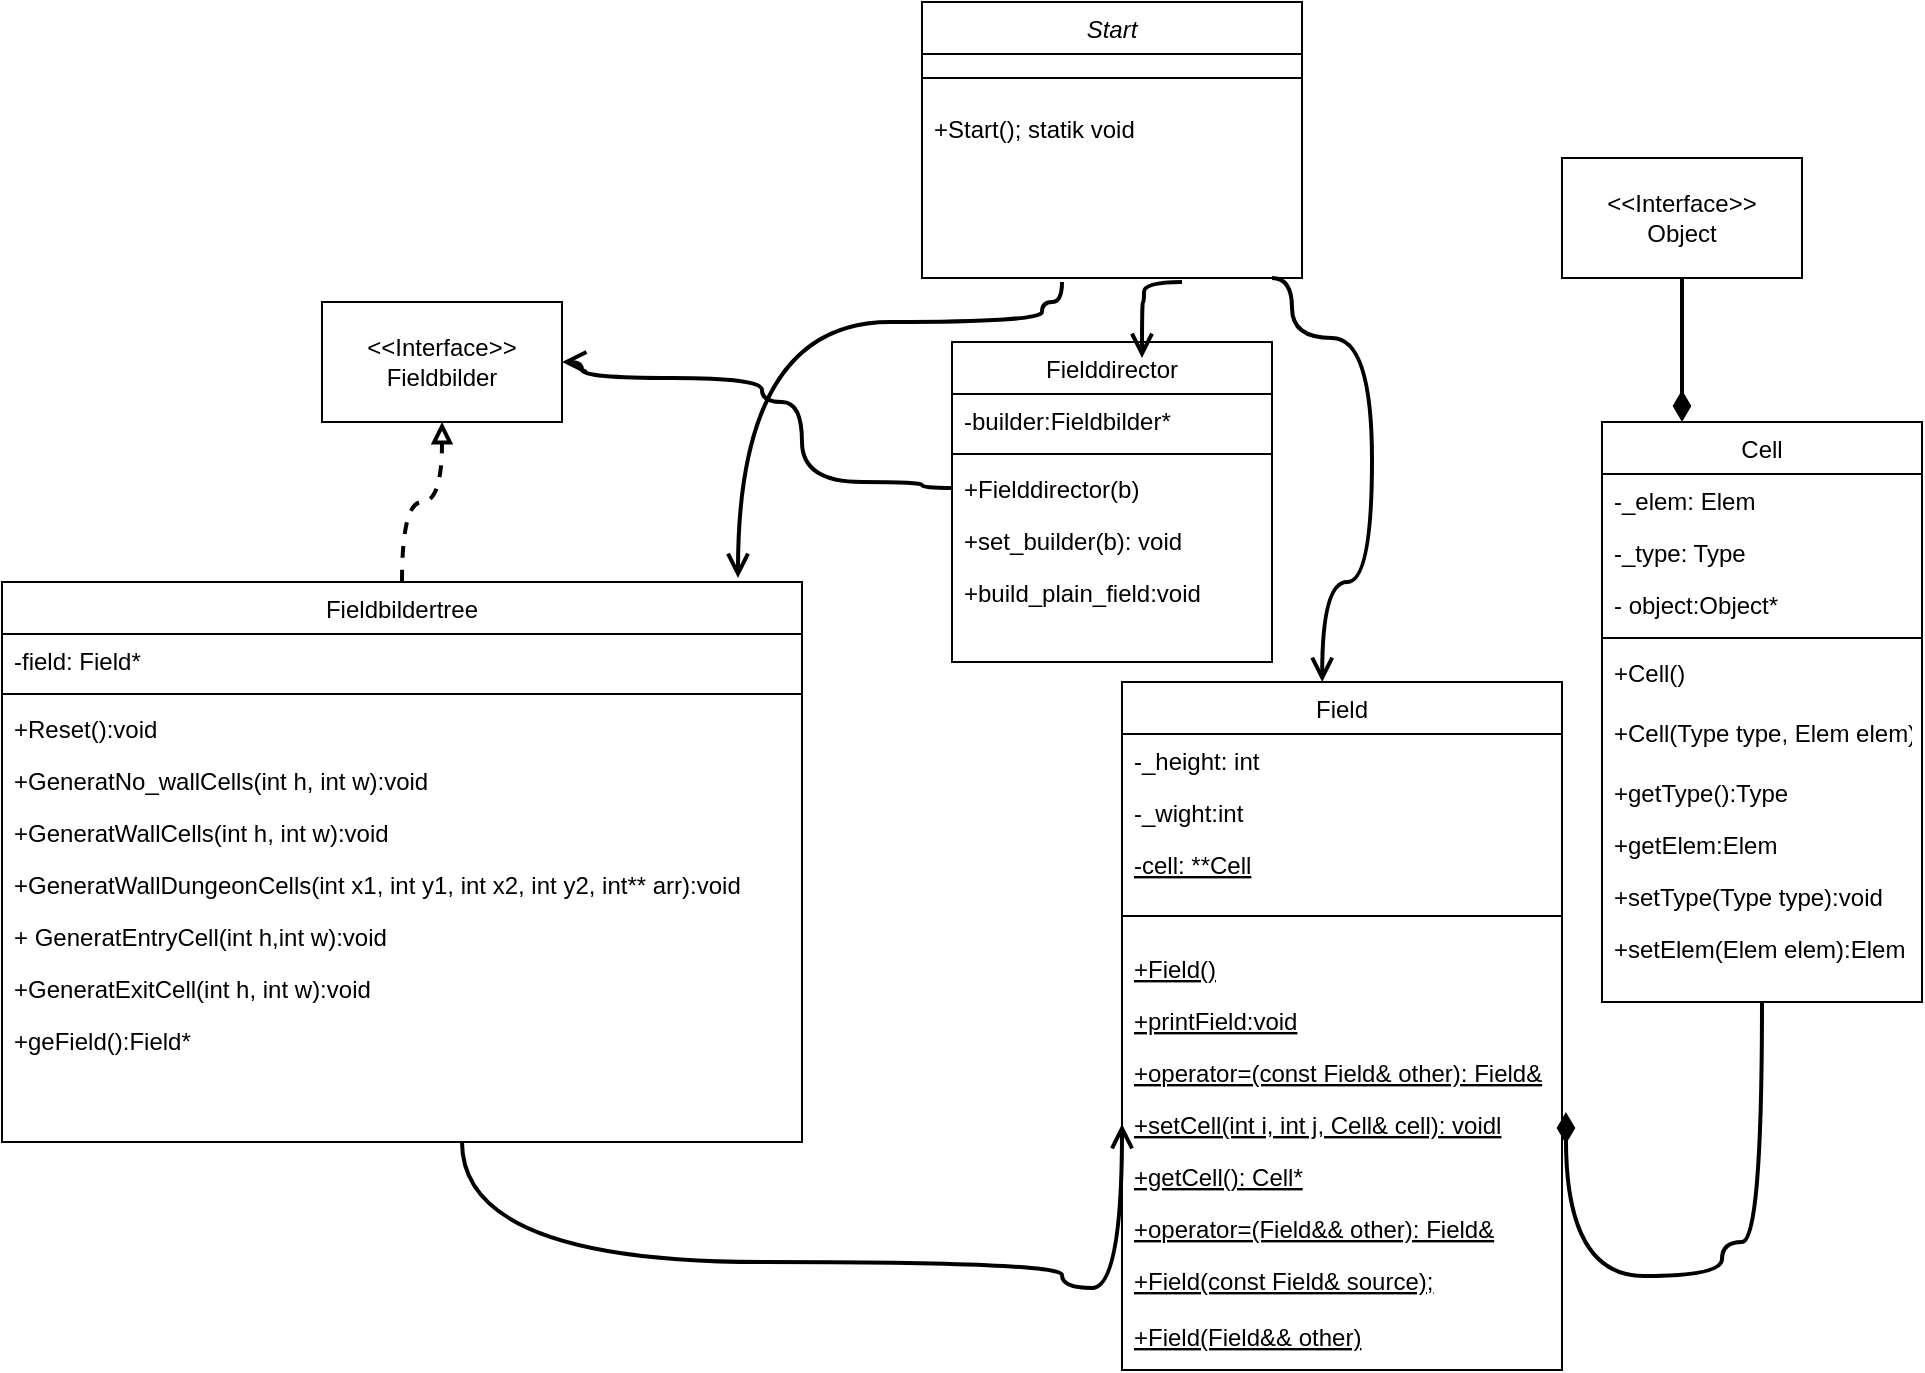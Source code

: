 <mxfile version="15.4.0" type="device"><diagram id="C5RBs43oDa-KdzZeNtuy" name="Page-1"><mxGraphModel dx="2239" dy="1849" grid="1" gridSize="10" guides="1" tooltips="1" connect="1" arrows="1" fold="1" page="1" pageScale="1" pageWidth="827" pageHeight="1169" math="0" shadow="0"><root><mxCell id="WIyWlLk6GJQsqaUBKTNV-0"/><mxCell id="WIyWlLk6GJQsqaUBKTNV-1" parent="WIyWlLk6GJQsqaUBKTNV-0"/><mxCell id="zkfFHV4jXpPFQw0GAbJ--0" value="Start" style="swimlane;fontStyle=2;align=center;verticalAlign=top;childLayout=stackLayout;horizontal=1;startSize=26;horizontalStack=0;resizeParent=1;resizeLast=0;collapsible=1;marginBottom=0;rounded=0;shadow=0;strokeWidth=1;" parent="WIyWlLk6GJQsqaUBKTNV-1" vertex="1"><mxGeometry x="270" y="-220" width="190" height="138" as="geometry"><mxRectangle x="230" y="140" width="160" height="26" as="alternateBounds"/></mxGeometry></mxCell><mxCell id="zkfFHV4jXpPFQw0GAbJ--4" value="" style="line;html=1;strokeWidth=1;align=left;verticalAlign=middle;spacingTop=-1;spacingLeft=3;spacingRight=3;rotatable=0;labelPosition=right;points=[];portConstraint=eastwest;" parent="zkfFHV4jXpPFQw0GAbJ--0" vertex="1"><mxGeometry y="26" width="190" height="24" as="geometry"/></mxCell><mxCell id="zkfFHV4jXpPFQw0GAbJ--5" value="+Start(); statik void" style="text;align=left;verticalAlign=top;spacingLeft=4;spacingRight=4;overflow=hidden;rotatable=0;points=[[0,0.5],[1,0.5]];portConstraint=eastwest;" parent="zkfFHV4jXpPFQw0GAbJ--0" vertex="1"><mxGeometry y="50" width="190" height="26" as="geometry"/></mxCell><mxCell id="zkfFHV4jXpPFQw0GAbJ--6" value="Field" style="swimlane;fontStyle=0;align=center;verticalAlign=top;childLayout=stackLayout;horizontal=1;startSize=26;horizontalStack=0;resizeParent=1;resizeLast=0;collapsible=1;marginBottom=0;rounded=0;shadow=0;strokeWidth=1;" parent="WIyWlLk6GJQsqaUBKTNV-1" vertex="1"><mxGeometry x="370" y="120" width="220" height="344" as="geometry"><mxRectangle x="130" y="380" width="160" height="26" as="alternateBounds"/></mxGeometry></mxCell><mxCell id="zkfFHV4jXpPFQw0GAbJ--7" value="-_height: int" style="text;align=left;verticalAlign=top;spacingLeft=4;spacingRight=4;overflow=hidden;rotatable=0;points=[[0,0.5],[1,0.5]];portConstraint=eastwest;" parent="zkfFHV4jXpPFQw0GAbJ--6" vertex="1"><mxGeometry y="26" width="220" height="26" as="geometry"/></mxCell><mxCell id="zkfFHV4jXpPFQw0GAbJ--8" value="-_wight:int" style="text;align=left;verticalAlign=top;spacingLeft=4;spacingRight=4;overflow=hidden;rotatable=0;points=[[0,0.5],[1,0.5]];portConstraint=eastwest;rounded=0;shadow=0;html=0;" parent="zkfFHV4jXpPFQw0GAbJ--6" vertex="1"><mxGeometry y="52" width="220" height="26" as="geometry"/></mxCell><mxCell id="gEGEtqKIgYYCQxvuUmFk-0" value="-cell: **Cell" style="text;align=left;verticalAlign=top;spacingLeft=4;spacingRight=4;overflow=hidden;rotatable=0;points=[[0,0.5],[1,0.5]];portConstraint=eastwest;fontStyle=4" parent="zkfFHV4jXpPFQw0GAbJ--6" vertex="1"><mxGeometry y="78" width="220" height="26" as="geometry"/></mxCell><mxCell id="zkfFHV4jXpPFQw0GAbJ--9" value="" style="line;html=1;strokeWidth=1;align=left;verticalAlign=middle;spacingTop=-1;spacingLeft=3;spacingRight=3;rotatable=0;labelPosition=right;points=[];portConstraint=eastwest;" parent="zkfFHV4jXpPFQw0GAbJ--6" vertex="1"><mxGeometry y="104" width="220" height="26" as="geometry"/></mxCell><mxCell id="a5Cti9bT5SXYrr329_ck-11" value="+Field()" style="text;align=left;verticalAlign=top;spacingLeft=4;spacingRight=4;overflow=hidden;rotatable=0;points=[[0,0.5],[1,0.5]];portConstraint=eastwest;fontStyle=4" parent="zkfFHV4jXpPFQw0GAbJ--6" vertex="1"><mxGeometry y="130" width="220" height="26" as="geometry"/></mxCell><mxCell id="a5Cti9bT5SXYrr329_ck-12" value="+printField:void" style="text;align=left;verticalAlign=top;spacingLeft=4;spacingRight=4;overflow=hidden;rotatable=0;points=[[0,0.5],[1,0.5]];portConstraint=eastwest;fontStyle=4" parent="zkfFHV4jXpPFQw0GAbJ--6" vertex="1"><mxGeometry y="156" width="220" height="26" as="geometry"/></mxCell><mxCell id="a5Cti9bT5SXYrr329_ck-13" value="+operator=(const Field&amp; other): Field&amp;" style="text;align=left;verticalAlign=top;spacingLeft=4;spacingRight=4;overflow=hidden;rotatable=0;points=[[0,0.5],[1,0.5]];portConstraint=eastwest;fontStyle=4" parent="zkfFHV4jXpPFQw0GAbJ--6" vertex="1"><mxGeometry y="182" width="220" height="26" as="geometry"/></mxCell><mxCell id="a5Cti9bT5SXYrr329_ck-14" value="+setCell(int i, int j, Cell&amp; cell): voidl" style="text;align=left;verticalAlign=top;spacingLeft=4;spacingRight=4;overflow=hidden;rotatable=0;points=[[0,0.5],[1,0.5]];portConstraint=eastwest;fontStyle=4" parent="zkfFHV4jXpPFQw0GAbJ--6" vertex="1"><mxGeometry y="208" width="220" height="26" as="geometry"/></mxCell><mxCell id="a5Cti9bT5SXYrr329_ck-15" value="+getCell(): Cell*" style="text;align=left;verticalAlign=top;spacingLeft=4;spacingRight=4;overflow=hidden;rotatable=0;points=[[0,0.5],[1,0.5]];portConstraint=eastwest;fontStyle=4" parent="zkfFHV4jXpPFQw0GAbJ--6" vertex="1"><mxGeometry y="234" width="220" height="26" as="geometry"/></mxCell><mxCell id="iOEsKbxTPOZEK-jLvN3--0" value="+operator=(Field&amp;&amp; other): Field&amp;" style="text;align=left;verticalAlign=top;spacingLeft=4;spacingRight=4;overflow=hidden;rotatable=0;points=[[0,0.5],[1,0.5]];portConstraint=eastwest;fontStyle=4" vertex="1" parent="zkfFHV4jXpPFQw0GAbJ--6"><mxGeometry y="260" width="220" height="26" as="geometry"/></mxCell><mxCell id="iOEsKbxTPOZEK-jLvN3--1" value="+Field(const Field&amp; source);" style="text;align=left;verticalAlign=top;spacingLeft=4;spacingRight=4;overflow=hidden;rotatable=0;points=[[0,0.5],[1,0.5]];portConstraint=eastwest;fontStyle=4" vertex="1" parent="zkfFHV4jXpPFQw0GAbJ--6"><mxGeometry y="286" width="220" height="28" as="geometry"/></mxCell><mxCell id="iOEsKbxTPOZEK-jLvN3--2" value="+Field(Field&amp;&amp; other)" style="text;align=left;verticalAlign=top;spacingLeft=4;spacingRight=4;overflow=hidden;rotatable=0;points=[[0,0.5],[1,0.5]];portConstraint=eastwest;fontStyle=4" vertex="1" parent="zkfFHV4jXpPFQw0GAbJ--6"><mxGeometry y="314" width="220" height="26" as="geometry"/></mxCell><mxCell id="zkfFHV4jXpPFQw0GAbJ--13" value="Fieldbildertree" style="swimlane;fontStyle=0;align=center;verticalAlign=top;childLayout=stackLayout;horizontal=1;startSize=26;horizontalStack=0;resizeParent=1;resizeLast=0;collapsible=1;marginBottom=0;rounded=0;shadow=0;strokeWidth=1;" parent="WIyWlLk6GJQsqaUBKTNV-1" vertex="1"><mxGeometry x="-190" y="70" width="400" height="280" as="geometry"><mxRectangle x="340" y="380" width="170" height="26" as="alternateBounds"/></mxGeometry></mxCell><mxCell id="zkfFHV4jXpPFQw0GAbJ--14" value="-field: Field*" style="text;align=left;verticalAlign=top;spacingLeft=4;spacingRight=4;overflow=hidden;rotatable=0;points=[[0,0.5],[1,0.5]];portConstraint=eastwest;" parent="zkfFHV4jXpPFQw0GAbJ--13" vertex="1"><mxGeometry y="26" width="400" height="26" as="geometry"/></mxCell><mxCell id="zkfFHV4jXpPFQw0GAbJ--15" value="" style="line;html=1;strokeWidth=1;align=left;verticalAlign=middle;spacingTop=-1;spacingLeft=3;spacingRight=3;rotatable=0;labelPosition=right;points=[];portConstraint=eastwest;" parent="zkfFHV4jXpPFQw0GAbJ--13" vertex="1"><mxGeometry y="52" width="400" height="8" as="geometry"/></mxCell><mxCell id="a5Cti9bT5SXYrr329_ck-4" value="+Reset():void" style="text;align=left;verticalAlign=top;spacingLeft=4;spacingRight=4;overflow=hidden;rotatable=0;points=[[0,0.5],[1,0.5]];portConstraint=eastwest;rounded=0;shadow=0;html=0;" parent="zkfFHV4jXpPFQw0GAbJ--13" vertex="1"><mxGeometry y="60" width="400" height="26" as="geometry"/></mxCell><mxCell id="a5Cti9bT5SXYrr329_ck-5" value="+GeneratNo_wallCells(int h, int w):void" style="text;align=left;verticalAlign=top;spacingLeft=4;spacingRight=4;overflow=hidden;rotatable=0;points=[[0,0.5],[1,0.5]];portConstraint=eastwest;rounded=0;shadow=0;html=0;" parent="zkfFHV4jXpPFQw0GAbJ--13" vertex="1"><mxGeometry y="86" width="400" height="26" as="geometry"/></mxCell><mxCell id="a5Cti9bT5SXYrr329_ck-8" value="+GeneratWallCells(int h, int w):void" style="text;align=left;verticalAlign=top;spacingLeft=4;spacingRight=4;overflow=hidden;rotatable=0;points=[[0,0.5],[1,0.5]];portConstraint=eastwest;rounded=0;shadow=0;html=0;" parent="zkfFHV4jXpPFQw0GAbJ--13" vertex="1"><mxGeometry y="112" width="400" height="26" as="geometry"/></mxCell><mxCell id="a5Cti9bT5SXYrr329_ck-7" value="+GeneratWallDungeonCells(int x1, int y1, int x2, int y2, int** arr):void" style="text;align=left;verticalAlign=top;spacingLeft=4;spacingRight=4;overflow=hidden;rotatable=0;points=[[0,0.5],[1,0.5]];portConstraint=eastwest;rounded=0;shadow=0;html=0;" parent="zkfFHV4jXpPFQw0GAbJ--13" vertex="1"><mxGeometry y="138" width="400" height="26" as="geometry"/></mxCell><mxCell id="a5Cti9bT5SXYrr329_ck-6" value="+ GeneratEntryCell(int h,int w):void" style="text;align=left;verticalAlign=top;spacingLeft=4;spacingRight=4;overflow=hidden;rotatable=0;points=[[0,0.5],[1,0.5]];portConstraint=eastwest;rounded=0;shadow=0;html=0;" parent="zkfFHV4jXpPFQw0GAbJ--13" vertex="1"><mxGeometry y="164" width="400" height="26" as="geometry"/></mxCell><mxCell id="a5Cti9bT5SXYrr329_ck-9" value="+GeneratExitCell(int h, int w):void" style="text;align=left;verticalAlign=top;spacingLeft=4;spacingRight=4;overflow=hidden;rotatable=0;points=[[0,0.5],[1,0.5]];portConstraint=eastwest;rounded=0;shadow=0;html=0;" parent="zkfFHV4jXpPFQw0GAbJ--13" vertex="1"><mxGeometry y="190" width="400" height="26" as="geometry"/></mxCell><mxCell id="a5Cti9bT5SXYrr329_ck-10" value="+geField():Field*" style="text;align=left;verticalAlign=top;spacingLeft=4;spacingRight=4;overflow=hidden;rotatable=0;points=[[0,0.5],[1,0.5]];portConstraint=eastwest;rounded=0;shadow=0;html=0;" parent="zkfFHV4jXpPFQw0GAbJ--13" vertex="1"><mxGeometry y="216" width="400" height="26" as="geometry"/></mxCell><mxCell id="zkfFHV4jXpPFQw0GAbJ--17" value="Fielddirector" style="swimlane;fontStyle=0;align=center;verticalAlign=top;childLayout=stackLayout;horizontal=1;startSize=26;horizontalStack=0;resizeParent=1;resizeLast=0;collapsible=1;marginBottom=0;rounded=0;shadow=0;strokeWidth=1;" parent="WIyWlLk6GJQsqaUBKTNV-1" vertex="1"><mxGeometry x="285" y="-50" width="160" height="160" as="geometry"><mxRectangle x="550" y="140" width="160" height="26" as="alternateBounds"/></mxGeometry></mxCell><mxCell id="zkfFHV4jXpPFQw0GAbJ--18" value="-builder:Fieldbilder*" style="text;align=left;verticalAlign=top;spacingLeft=4;spacingRight=4;overflow=hidden;rotatable=0;points=[[0,0.5],[1,0.5]];portConstraint=eastwest;" parent="zkfFHV4jXpPFQw0GAbJ--17" vertex="1"><mxGeometry y="26" width="160" height="26" as="geometry"/></mxCell><mxCell id="zkfFHV4jXpPFQw0GAbJ--23" value="" style="line;html=1;strokeWidth=1;align=left;verticalAlign=middle;spacingTop=-1;spacingLeft=3;spacingRight=3;rotatable=0;labelPosition=right;points=[];portConstraint=eastwest;" parent="zkfFHV4jXpPFQw0GAbJ--17" vertex="1"><mxGeometry y="52" width="160" height="8" as="geometry"/></mxCell><mxCell id="zkfFHV4jXpPFQw0GAbJ--24" value="+Fielddirector(b)" style="text;align=left;verticalAlign=top;spacingLeft=4;spacingRight=4;overflow=hidden;rotatable=0;points=[[0,0.5],[1,0.5]];portConstraint=eastwest;" parent="zkfFHV4jXpPFQw0GAbJ--17" vertex="1"><mxGeometry y="60" width="160" height="26" as="geometry"/></mxCell><mxCell id="zkfFHV4jXpPFQw0GAbJ--25" value="+set_builder(b): void" style="text;align=left;verticalAlign=top;spacingLeft=4;spacingRight=4;overflow=hidden;rotatable=0;points=[[0,0.5],[1,0.5]];portConstraint=eastwest;fontColor=#000000;" parent="zkfFHV4jXpPFQw0GAbJ--17" vertex="1"><mxGeometry y="86" width="160" height="26" as="geometry"/></mxCell><mxCell id="a5Cti9bT5SXYrr329_ck-28" value="+build_plain_field:void" style="text;align=left;verticalAlign=top;spacingLeft=4;spacingRight=4;overflow=hidden;rotatable=0;points=[[0,0.5],[1,0.5]];portConstraint=eastwest;fontColor=#000000;" parent="zkfFHV4jXpPFQw0GAbJ--17" vertex="1"><mxGeometry y="112" width="160" height="26" as="geometry"/></mxCell><mxCell id="a5Cti9bT5SXYrr329_ck-16" value="Cell" style="swimlane;fontStyle=0;align=center;verticalAlign=top;childLayout=stackLayout;horizontal=1;startSize=26;horizontalStack=0;resizeParent=1;resizeLast=0;collapsible=1;marginBottom=0;rounded=0;shadow=0;strokeWidth=1;" parent="WIyWlLk6GJQsqaUBKTNV-1" vertex="1"><mxGeometry x="610" y="-10" width="160" height="290" as="geometry"><mxRectangle x="550" y="140" width="160" height="26" as="alternateBounds"/></mxGeometry></mxCell><mxCell id="a5Cti9bT5SXYrr329_ck-17" value="-_elem: Elem" style="text;align=left;verticalAlign=top;spacingLeft=4;spacingRight=4;overflow=hidden;rotatable=0;points=[[0,0.5],[1,0.5]];portConstraint=eastwest;" parent="a5Cti9bT5SXYrr329_ck-16" vertex="1"><mxGeometry y="26" width="160" height="26" as="geometry"/></mxCell><mxCell id="a5Cti9bT5SXYrr329_ck-18" value="-_type: Type" style="text;align=left;verticalAlign=top;spacingLeft=4;spacingRight=4;overflow=hidden;rotatable=0;points=[[0,0.5],[1,0.5]];portConstraint=eastwest;rounded=0;shadow=0;html=0;" parent="a5Cti9bT5SXYrr329_ck-16" vertex="1"><mxGeometry y="52" width="160" height="26" as="geometry"/></mxCell><mxCell id="a5Cti9bT5SXYrr329_ck-21" value="- object:Object*" style="text;align=left;verticalAlign=top;spacingLeft=4;spacingRight=4;overflow=hidden;rotatable=0;points=[[0,0.5],[1,0.5]];portConstraint=eastwest;rounded=0;shadow=0;html=0;" parent="a5Cti9bT5SXYrr329_ck-16" vertex="1"><mxGeometry y="78" width="160" height="26" as="geometry"/></mxCell><mxCell id="a5Cti9bT5SXYrr329_ck-22" value="" style="line;html=1;strokeWidth=1;align=left;verticalAlign=middle;spacingTop=-1;spacingLeft=3;spacingRight=3;rotatable=0;labelPosition=right;points=[];portConstraint=eastwest;" parent="a5Cti9bT5SXYrr329_ck-16" vertex="1"><mxGeometry y="104" width="160" height="8" as="geometry"/></mxCell><mxCell id="iOEsKbxTPOZEK-jLvN3--3" value="+Cell()" style="text;align=left;verticalAlign=top;spacingLeft=4;spacingRight=4;overflow=hidden;rotatable=0;points=[[0,0.5],[1,0.5]];portConstraint=eastwest;" vertex="1" parent="a5Cti9bT5SXYrr329_ck-16"><mxGeometry y="112" width="160" height="30" as="geometry"/></mxCell><mxCell id="iOEsKbxTPOZEK-jLvN3--4" value="+Cell(Type type, Elem elem);" style="text;align=left;verticalAlign=top;spacingLeft=4;spacingRight=4;overflow=hidden;rotatable=0;points=[[0,0.5],[1,0.5]];portConstraint=eastwest;" vertex="1" parent="a5Cti9bT5SXYrr329_ck-16"><mxGeometry y="142" width="160" height="30" as="geometry"/></mxCell><mxCell id="a5Cti9bT5SXYrr329_ck-23" value="+getType():Type" style="text;align=left;verticalAlign=top;spacingLeft=4;spacingRight=4;overflow=hidden;rotatable=0;points=[[0,0.5],[1,0.5]];portConstraint=eastwest;" parent="a5Cti9bT5SXYrr329_ck-16" vertex="1"><mxGeometry y="172" width="160" height="26" as="geometry"/></mxCell><mxCell id="a5Cti9bT5SXYrr329_ck-25" value="+getElem:Elem" style="text;align=left;verticalAlign=top;spacingLeft=4;spacingRight=4;overflow=hidden;rotatable=0;points=[[0,0.5],[1,0.5]];portConstraint=eastwest;" parent="a5Cti9bT5SXYrr329_ck-16" vertex="1"><mxGeometry y="198" width="160" height="26" as="geometry"/></mxCell><mxCell id="a5Cti9bT5SXYrr329_ck-26" value="+setType(Type type):void" style="text;align=left;verticalAlign=top;spacingLeft=4;spacingRight=4;overflow=hidden;rotatable=0;points=[[0,0.5],[1,0.5]];portConstraint=eastwest;" parent="a5Cti9bT5SXYrr329_ck-16" vertex="1"><mxGeometry y="224" width="160" height="26" as="geometry"/></mxCell><mxCell id="a5Cti9bT5SXYrr329_ck-24" value="+setElem(Elem elem):Elem" style="text;align=left;verticalAlign=top;spacingLeft=4;spacingRight=4;overflow=hidden;rotatable=0;points=[[0,0.5],[1,0.5]];portConstraint=eastwest;" parent="a5Cti9bT5SXYrr329_ck-16" vertex="1"><mxGeometry y="250" width="160" height="30" as="geometry"/></mxCell><mxCell id="gEGEtqKIgYYCQxvuUmFk-32" value="&amp;lt;&amp;lt;Interface&amp;gt;&amp;gt;&lt;br&gt;Object" style="whiteSpace=wrap;html=1;" parent="WIyWlLk6GJQsqaUBKTNV-1" vertex="1"><mxGeometry x="590" y="-142" width="120" height="60" as="geometry"/></mxCell><mxCell id="iOEsKbxTPOZEK-jLvN3--7" value="" style="curved=1;endArrow=open;html=1;rounded=0;edgeStyle=orthogonalEdgeStyle;endFill=0;strokeWidth=2;endSize=8;" edge="1" parent="WIyWlLk6GJQsqaUBKTNV-1"><mxGeometry width="50" height="50" relative="1" as="geometry"><mxPoint x="400" y="-80" as="sourcePoint"/><mxPoint x="380" y="-42" as="targetPoint"/><Array as="points"><mxPoint x="381" y="-80"/><mxPoint x="381" y="-70"/><mxPoint x="380" y="-70"/></Array></mxGeometry></mxCell><mxCell id="iOEsKbxTPOZEK-jLvN3--9" value="" style="curved=1;endArrow=block;html=1;rounded=0;strokeWidth=2;edgeStyle=orthogonalEdgeStyle;exitX=0.5;exitY=0;exitDx=0;exitDy=0;entryX=0.5;entryY=1;entryDx=0;entryDy=0;dashed=1;endFill=0;" edge="1" parent="WIyWlLk6GJQsqaUBKTNV-1" source="zkfFHV4jXpPFQw0GAbJ--13" target="gEGEtqKIgYYCQxvuUmFk-33"><mxGeometry width="50" height="50" relative="1" as="geometry"><mxPoint x="100" y="60" as="sourcePoint"/><mxPoint x="-40" y="20" as="targetPoint"/><Array as="points"/></mxGeometry></mxCell><mxCell id="iOEsKbxTPOZEK-jLvN3--10" value="" style="curved=1;endArrow=open;html=1;rounded=0;edgeStyle=orthogonalEdgeStyle;entryX=0.92;entryY=-0.007;entryDx=0;entryDy=0;endFill=0;strokeWidth=2;entryPerimeter=0;endSize=8;" edge="1" parent="WIyWlLk6GJQsqaUBKTNV-1" target="zkfFHV4jXpPFQw0GAbJ--13"><mxGeometry width="50" height="50" relative="1" as="geometry"><mxPoint x="340" y="-80" as="sourcePoint"/><mxPoint x="302.08" y="-31.944" as="targetPoint"/><Array as="points"><mxPoint x="340" y="-70"/><mxPoint x="330" y="-70"/><mxPoint x="330" y="-60"/><mxPoint x="178" y="-60"/></Array></mxGeometry></mxCell><mxCell id="iOEsKbxTPOZEK-jLvN3--11" value="" style="curved=1;endArrow=open;html=1;rounded=0;edgeStyle=orthogonalEdgeStyle;endFill=0;strokeWidth=2;endSize=8;entryX=0.455;entryY=0;entryDx=0;entryDy=0;entryPerimeter=0;" edge="1" parent="WIyWlLk6GJQsqaUBKTNV-1" target="zkfFHV4jXpPFQw0GAbJ--6"><mxGeometry width="50" height="50" relative="1" as="geometry"><mxPoint x="445" y="-82" as="sourcePoint"/><mxPoint x="470" y="100" as="targetPoint"/><Array as="points"><mxPoint x="455" y="-82"/><mxPoint x="455" y="-52"/><mxPoint x="495" y="-52"/><mxPoint x="495" y="70"/><mxPoint x="470" y="70"/></Array></mxGeometry></mxCell><mxCell id="iOEsKbxTPOZEK-jLvN3--12" value="" style="curved=1;endArrow=open;html=1;rounded=0;strokeWidth=2;edgeStyle=orthogonalEdgeStyle;entryX=0;entryY=0.5;entryDx=0;entryDy=0;endFill=0;endSize=8;" edge="1" parent="WIyWlLk6GJQsqaUBKTNV-1" target="a5Cti9bT5SXYrr329_ck-14"><mxGeometry width="50" height="50" relative="1" as="geometry"><mxPoint x="40" y="350" as="sourcePoint"/><mxPoint x="300" y="420" as="targetPoint"/><Array as="points"><mxPoint x="40" y="410"/><mxPoint x="340" y="410"/><mxPoint x="340" y="423"/></Array></mxGeometry></mxCell><mxCell id="iOEsKbxTPOZEK-jLvN3--13" value="" style="curved=1;endArrow=diamondThin;html=1;rounded=0;endSize=10;strokeWidth=2;edgeStyle=orthogonalEdgeStyle;entryX=1.009;entryY=0.269;entryDx=0;entryDy=0;entryPerimeter=0;exitX=0.5;exitY=1;exitDx=0;exitDy=0;endFill=1;" edge="1" parent="WIyWlLk6GJQsqaUBKTNV-1" source="a5Cti9bT5SXYrr329_ck-16" target="a5Cti9bT5SXYrr329_ck-14"><mxGeometry width="50" height="50" relative="1" as="geometry"><mxPoint x="560" y="480" as="sourcePoint"/><mxPoint x="610" y="430" as="targetPoint"/><Array as="points"><mxPoint x="690" y="400"/><mxPoint x="670" y="400"/><mxPoint x="670" y="417"/></Array></mxGeometry></mxCell><mxCell id="iOEsKbxTPOZEK-jLvN3--15" value="" style="curved=1;endArrow=diamondThin;html=1;rounded=0;endSize=10;strokeWidth=2;edgeStyle=orthogonalEdgeStyle;exitX=0.5;exitY=1;exitDx=0;exitDy=0;entryX=0.25;entryY=0;entryDx=0;entryDy=0;endFill=1;" edge="1" parent="WIyWlLk6GJQsqaUBKTNV-1" source="gEGEtqKIgYYCQxvuUmFk-32" target="a5Cti9bT5SXYrr329_ck-16"><mxGeometry width="50" height="50" relative="1" as="geometry"><mxPoint x="240" y="240" as="sourcePoint"/><mxPoint x="630" y="100" as="targetPoint"/><Array as="points"><mxPoint x="650" y="-40"/><mxPoint x="650" y="-40"/></Array></mxGeometry></mxCell><mxCell id="gEGEtqKIgYYCQxvuUmFk-33" value="&amp;lt;&amp;lt;Interface&amp;gt;&amp;gt;&lt;br&gt;Fieldbilder" style="whiteSpace=wrap;html=1;" parent="WIyWlLk6GJQsqaUBKTNV-1" vertex="1"><mxGeometry x="-30" y="-70" width="120" height="60" as="geometry"/></mxCell><mxCell id="iOEsKbxTPOZEK-jLvN3--16" value="" style="curved=1;endArrow=open;html=1;rounded=0;edgeStyle=orthogonalEdgeStyle;endFill=0;strokeWidth=2;exitX=0;exitY=0.5;exitDx=0;exitDy=0;endSize=8;entryX=1;entryY=0.5;entryDx=0;entryDy=0;" edge="1" parent="WIyWlLk6GJQsqaUBKTNV-1" source="zkfFHV4jXpPFQw0GAbJ--24" target="gEGEtqKIgYYCQxvuUmFk-33"><mxGeometry width="50" height="50" relative="1" as="geometry"><mxPoint x="270" y="33.0" as="sourcePoint"/><mxPoint x="110" y="-80" as="targetPoint"/><Array as="points"><mxPoint x="270" y="20"/><mxPoint x="210" y="20"/><mxPoint x="210" y="-20"/><mxPoint x="190" y="-20"/><mxPoint x="190" y="-32"/><mxPoint x="100" y="-32"/><mxPoint x="100" y="-40"/></Array></mxGeometry></mxCell></root></mxGraphModel></diagram></mxfile>